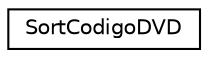 digraph "Graphical Class Hierarchy"
{
 // LATEX_PDF_SIZE
  edge [fontname="Helvetica",fontsize="10",labelfontname="Helvetica",labelfontsize="10"];
  node [fontname="Helvetica",fontsize="10",shape=record];
  rankdir="LR";
  Node0 [label="SortCodigoDVD",height=0.2,width=0.4,color="black", fillcolor="white", style="filled",URL="$structSortCodigoDVD.html",tooltip=" "];
}
